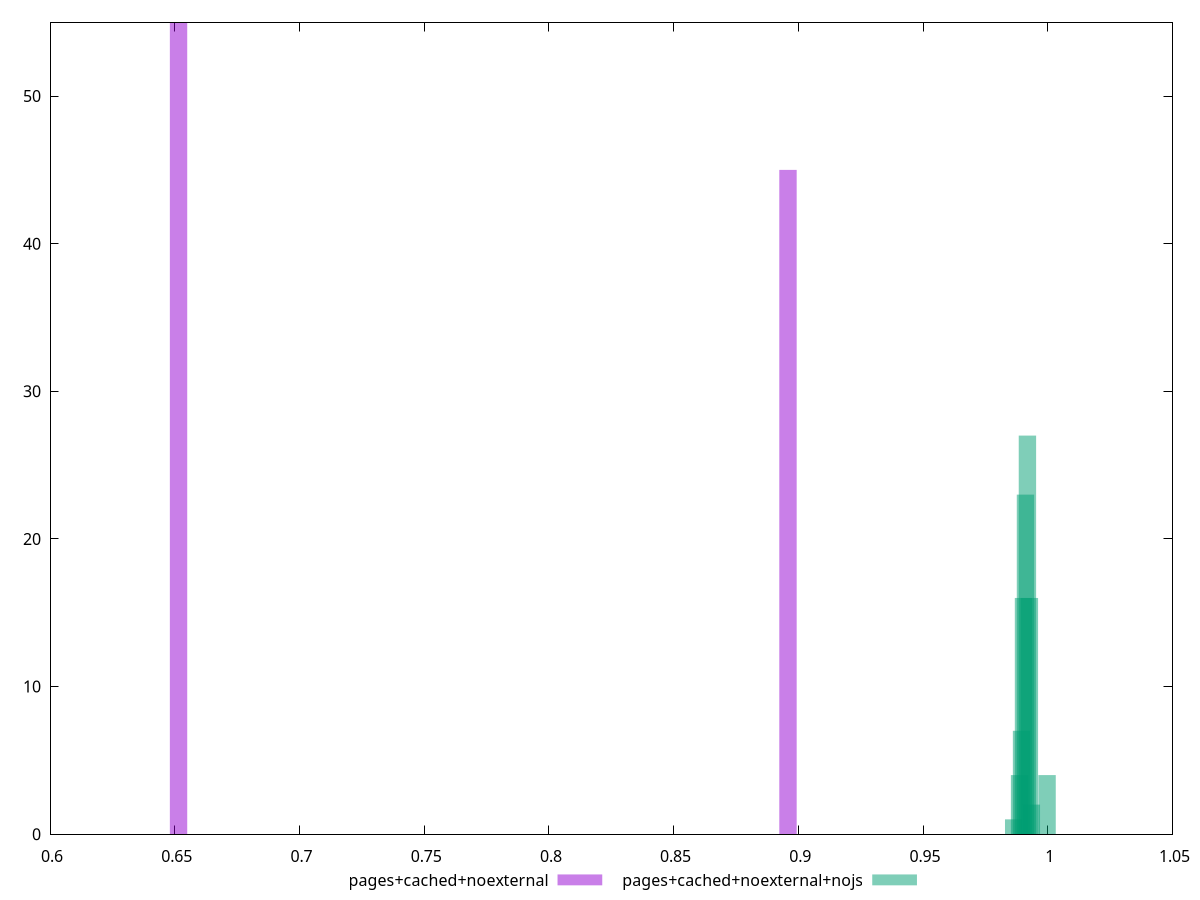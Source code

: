 $_pagesCachedNoexternal <<EOF
0.8958520099543271 45
0.6515287345122379 55
EOF
$_pagesCachedNoexternalNojs <<EOF
0.9902667211297191 16
0.988691117754811 4
0.9918423245046272 27
0.9910545228171731 23
0.9926301261920812 16
0.9894789194422651 7
0.9997203413791674 4
0.9934179278795352 2
0.9863277126924489 1
EOF
set key outside below
set terminal pngcairo
set output "report_00004_2020-11-02T20-21-41.718Z/render-blocking-resources/render-blocking-resources_pages+cached+noexternal_pages+cached+noexternal+nojs+hist.png"
set boxwidth 0.006963832137338591
set style fill transparent solid 0.5 noborder
set yrange [0:55]
plot $_pagesCachedNoexternal title "pages+cached+noexternal" with boxes ,$_pagesCachedNoexternalNojs title "pages+cached+noexternal+nojs" with boxes ,